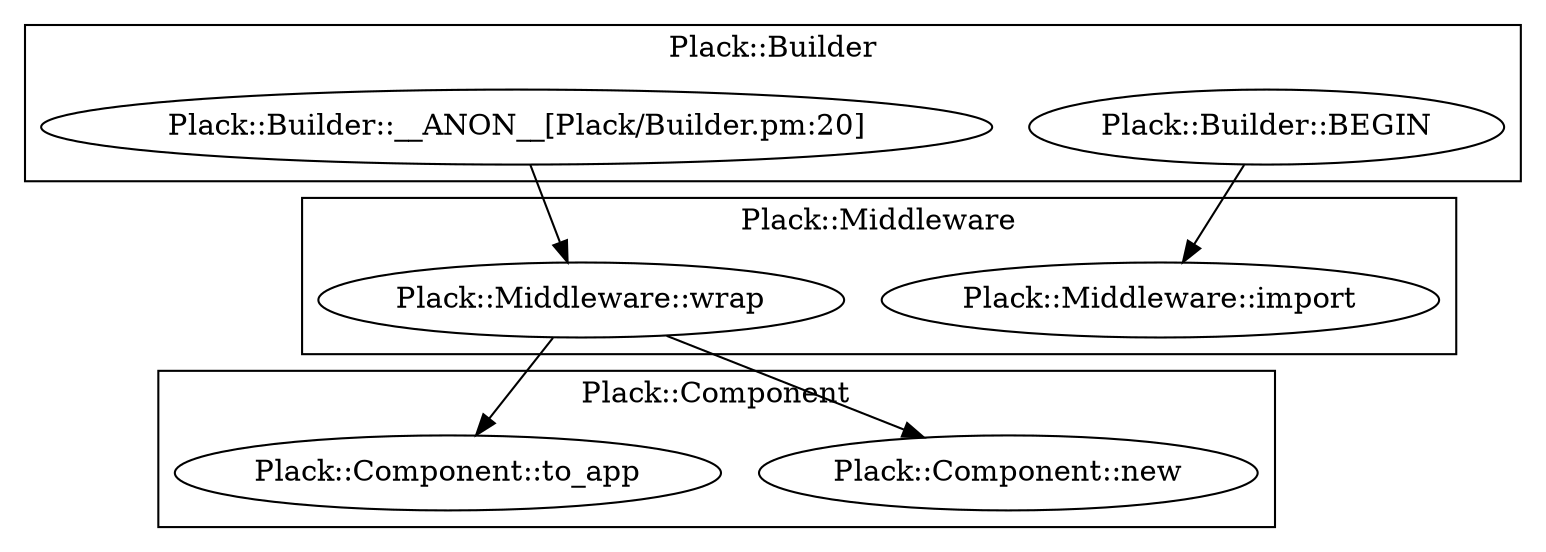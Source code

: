 digraph {
graph [overlap=false]
subgraph cluster_Plack_Component {
	label="Plack::Component";
	"Plack::Component::new";
	"Plack::Component::to_app";
}
subgraph cluster_Plack_Middleware {
	label="Plack::Middleware";
	"Plack::Middleware::import";
	"Plack::Middleware::wrap";
}
subgraph cluster_Plack_Builder {
	label="Plack::Builder";
	"Plack::Builder::BEGIN";
	"Plack::Builder::__ANON__[Plack/Builder.pm:20]";
}
"Plack::Builder::__ANON__[Plack/Builder.pm:20]" -> "Plack::Middleware::wrap";
"Plack::Middleware::wrap" -> "Plack::Component::to_app";
"Plack::Middleware::wrap" -> "Plack::Component::new";
"Plack::Builder::BEGIN" -> "Plack::Middleware::import";
}
